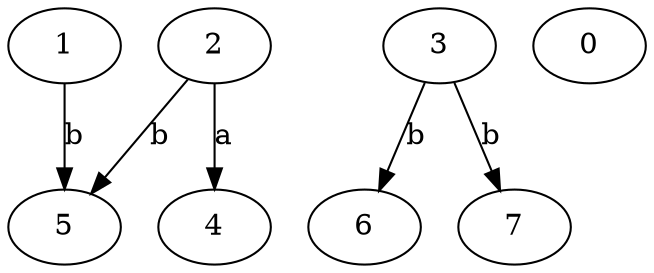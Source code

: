 strict digraph  {
1;
2;
3;
4;
5;
6;
7;
0;
1 -> 5  [label=b];
2 -> 4  [label=a];
2 -> 5  [label=b];
3 -> 6  [label=b];
3 -> 7  [label=b];
}

